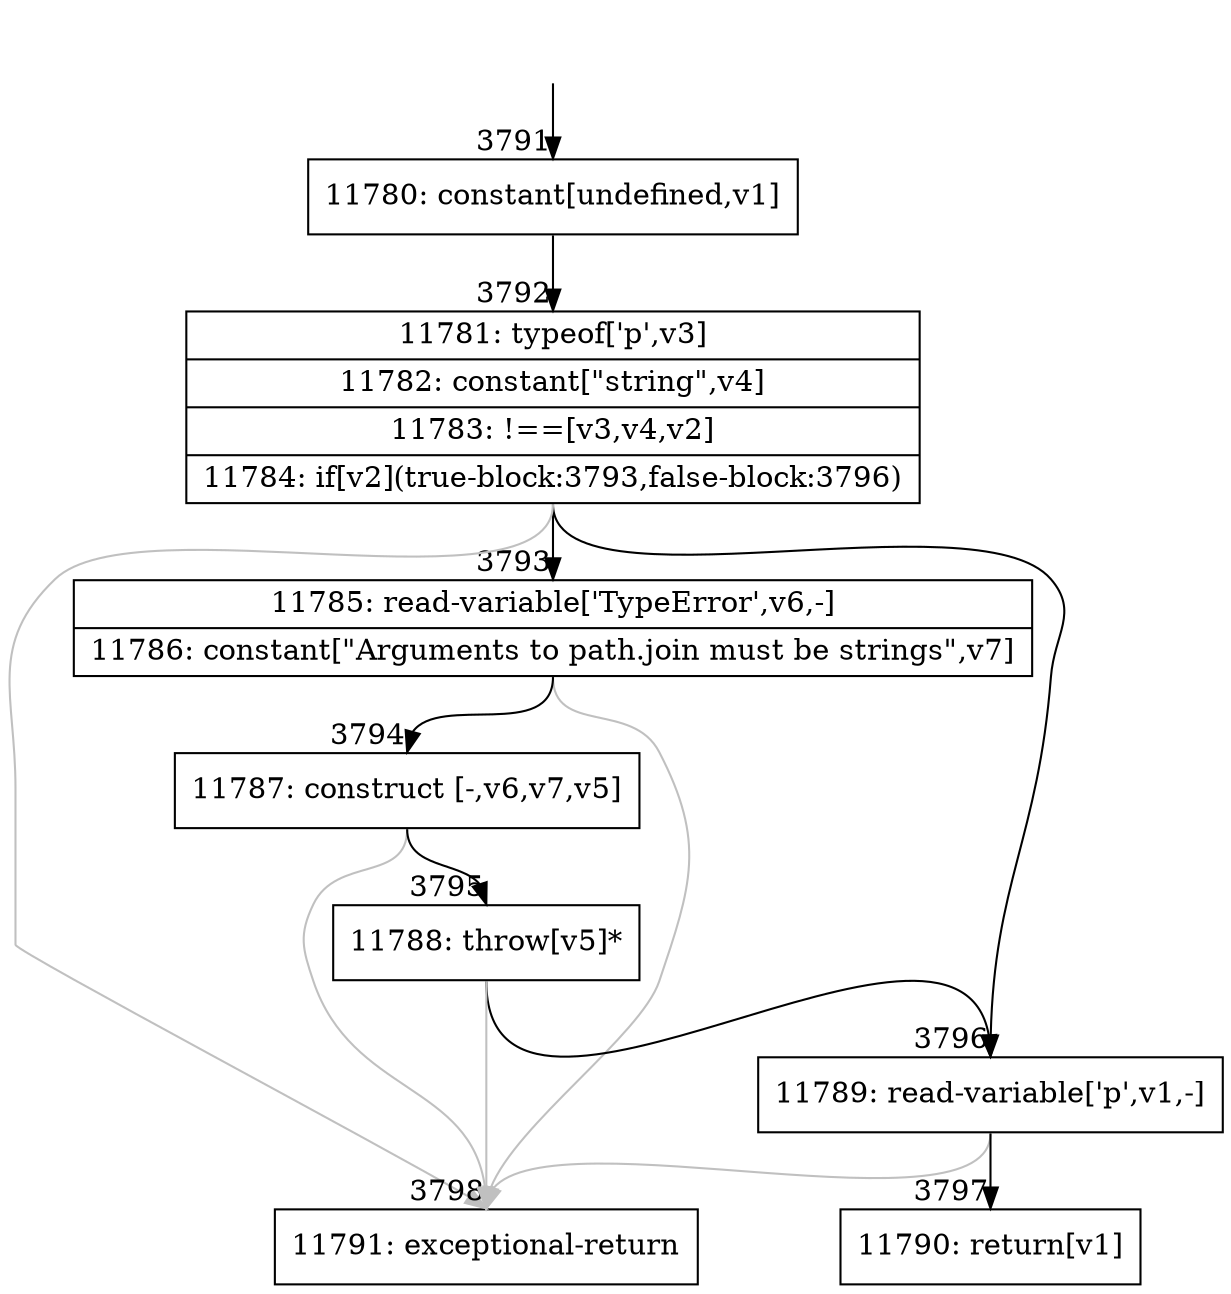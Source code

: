 digraph {
rankdir="TD"
BB_entry222[shape=none,label=""];
BB_entry222 -> BB3791 [tailport=s, headport=n, headlabel="    3791"]
BB3791 [shape=record label="{11780: constant[undefined,v1]}" ] 
BB3791 -> BB3792 [tailport=s, headport=n, headlabel="      3792"]
BB3792 [shape=record label="{11781: typeof['p',v3]|11782: constant[\"string\",v4]|11783: !==[v3,v4,v2]|11784: if[v2](true-block:3793,false-block:3796)}" ] 
BB3792 -> BB3793 [tailport=s, headport=n, headlabel="      3793"]
BB3792 -> BB3796 [tailport=s, headport=n, headlabel="      3796"]
BB3792 -> BB3798 [tailport=s, headport=n, color=gray, headlabel="      3798"]
BB3793 [shape=record label="{11785: read-variable['TypeError',v6,-]|11786: constant[\"Arguments to path.join must be strings\",v7]}" ] 
BB3793 -> BB3794 [tailport=s, headport=n, headlabel="      3794"]
BB3793 -> BB3798 [tailport=s, headport=n, color=gray]
BB3794 [shape=record label="{11787: construct [-,v6,v7,v5]}" ] 
BB3794 -> BB3795 [tailport=s, headport=n, headlabel="      3795"]
BB3794 -> BB3798 [tailport=s, headport=n, color=gray]
BB3795 [shape=record label="{11788: throw[v5]*}" ] 
BB3795 -> BB3796 [tailport=s, headport=n]
BB3795 -> BB3798 [tailport=s, headport=n, color=gray]
BB3796 [shape=record label="{11789: read-variable['p',v1,-]}" ] 
BB3796 -> BB3797 [tailport=s, headport=n, headlabel="      3797"]
BB3796 -> BB3798 [tailport=s, headport=n, color=gray]
BB3797 [shape=record label="{11790: return[v1]}" ] 
BB3798 [shape=record label="{11791: exceptional-return}" ] 
//#$~ 3985
}
